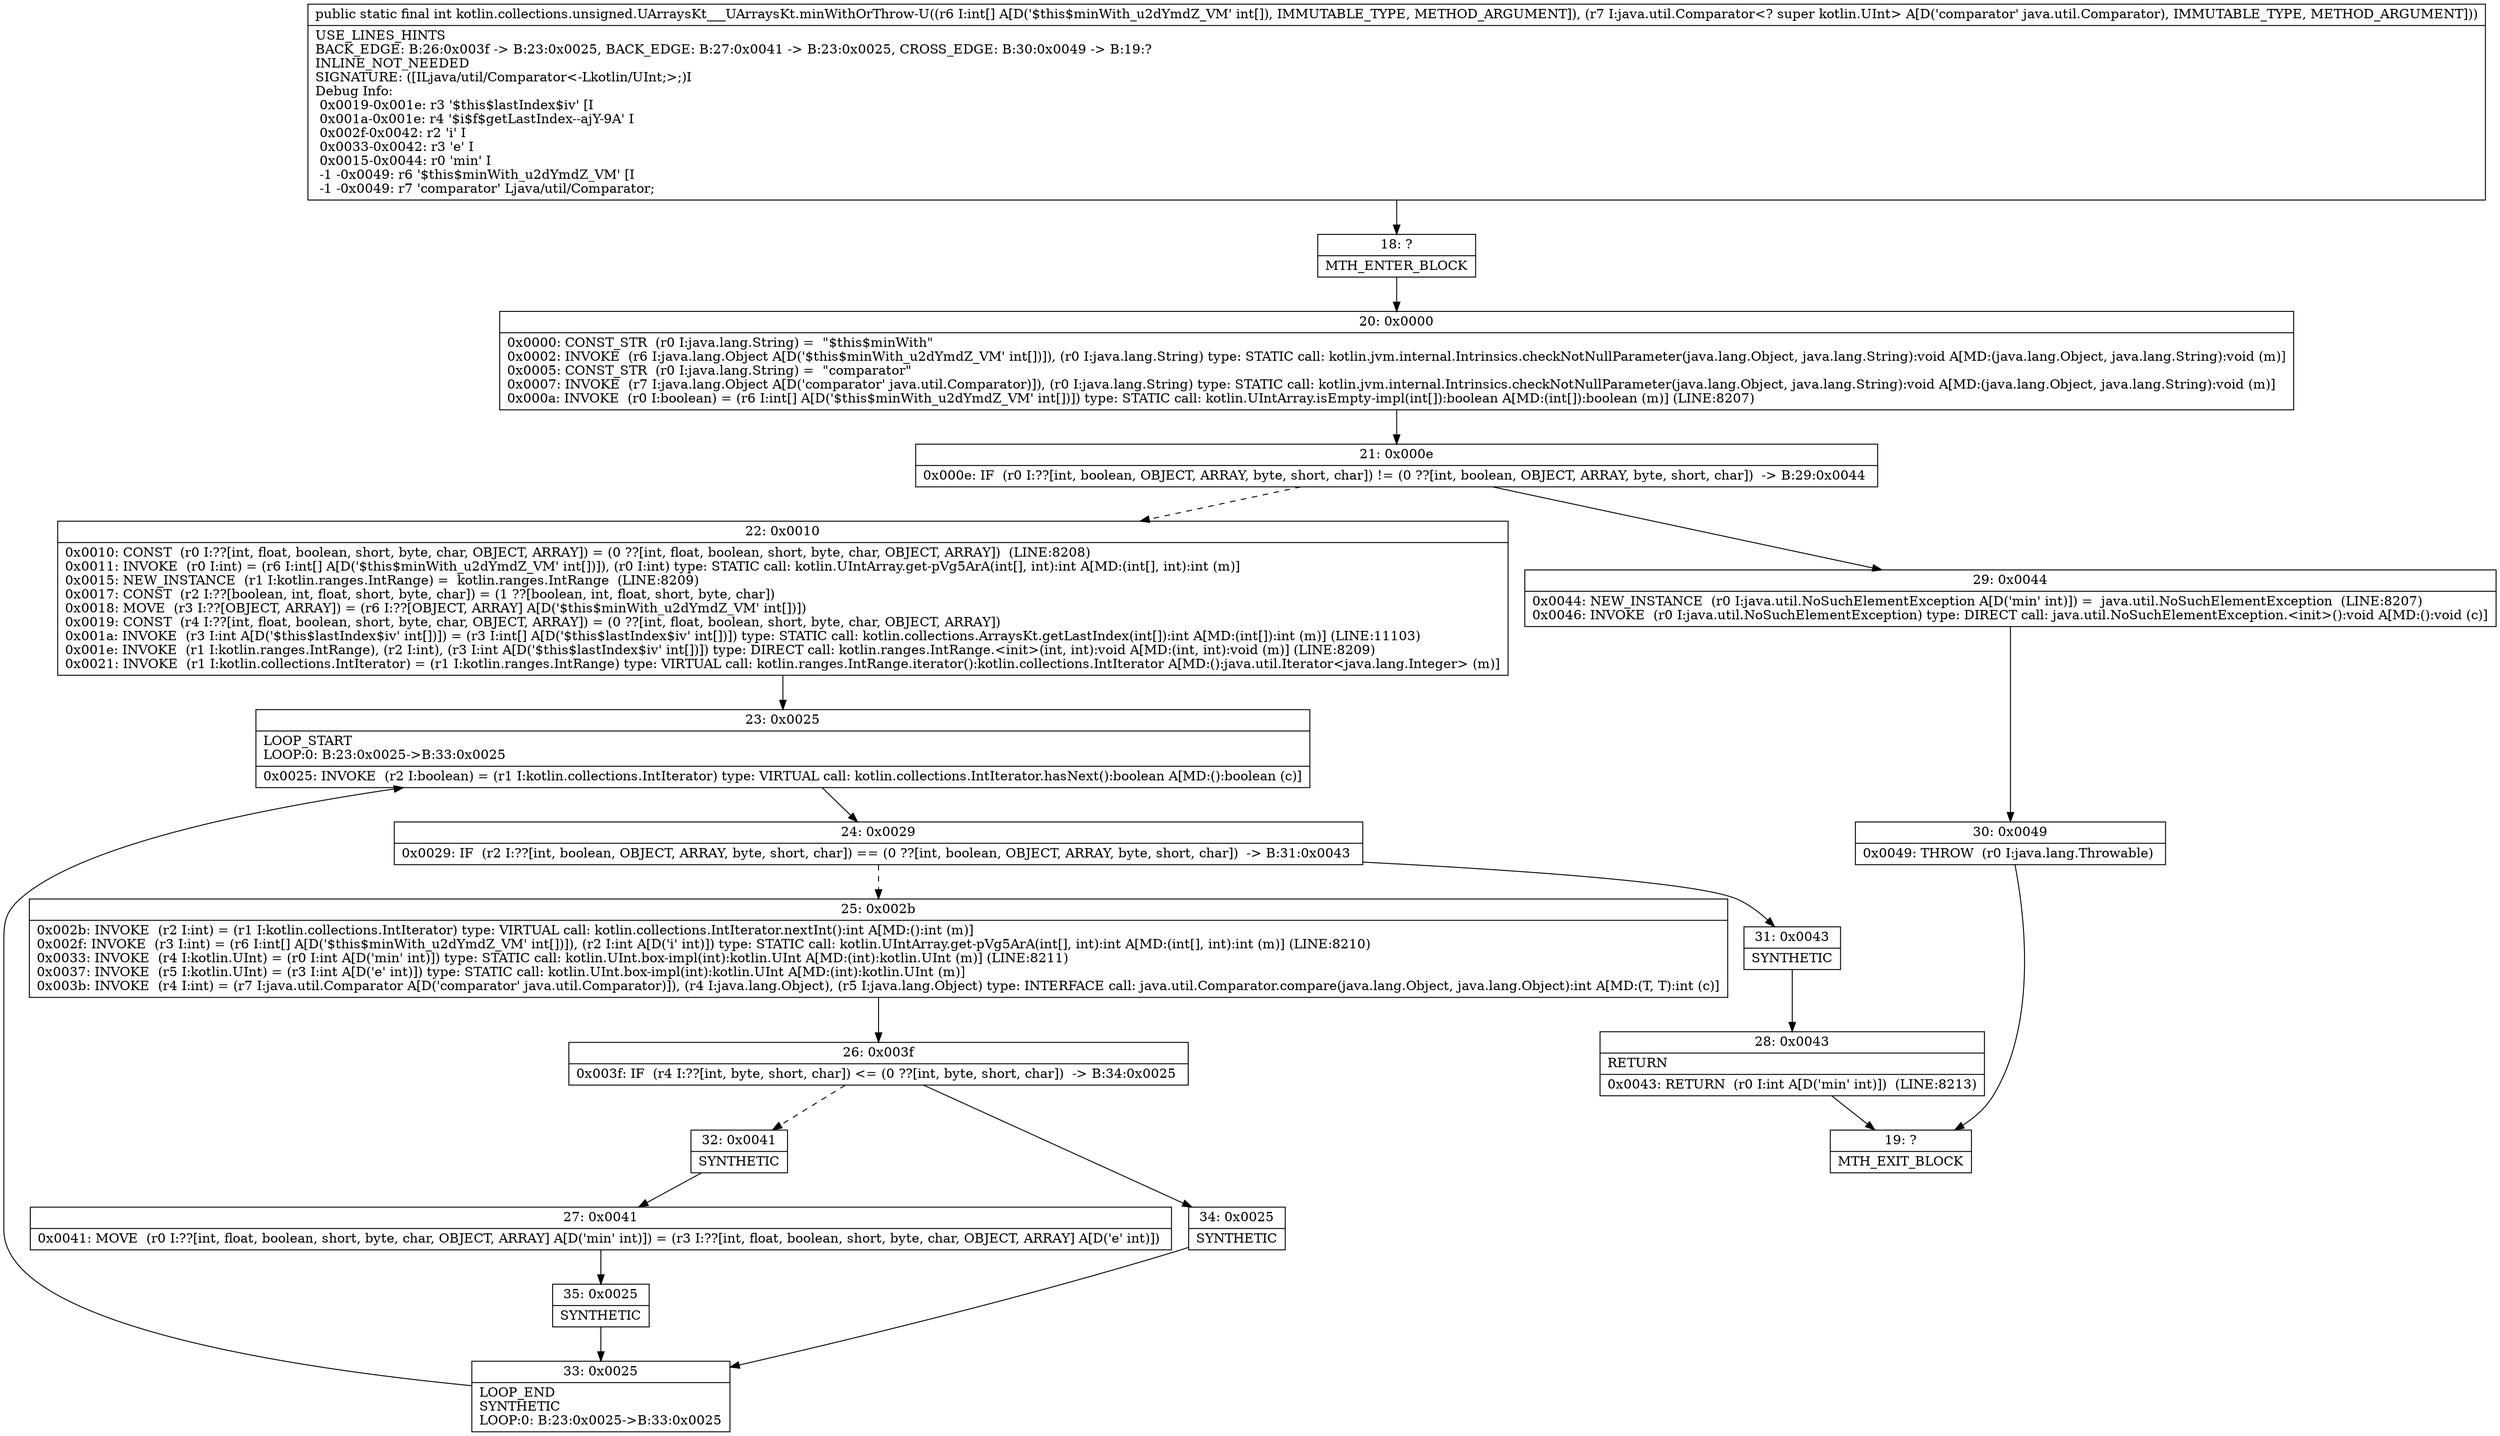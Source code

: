 digraph "CFG forkotlin.collections.unsigned.UArraysKt___UArraysKt.minWithOrThrow\-U([ILjava\/util\/Comparator;)I" {
Node_18 [shape=record,label="{18\:\ ?|MTH_ENTER_BLOCK\l}"];
Node_20 [shape=record,label="{20\:\ 0x0000|0x0000: CONST_STR  (r0 I:java.lang.String) =  \"$this$minWith\" \l0x0002: INVOKE  (r6 I:java.lang.Object A[D('$this$minWith_u2dYmdZ_VM' int[])]), (r0 I:java.lang.String) type: STATIC call: kotlin.jvm.internal.Intrinsics.checkNotNullParameter(java.lang.Object, java.lang.String):void A[MD:(java.lang.Object, java.lang.String):void (m)]\l0x0005: CONST_STR  (r0 I:java.lang.String) =  \"comparator\" \l0x0007: INVOKE  (r7 I:java.lang.Object A[D('comparator' java.util.Comparator)]), (r0 I:java.lang.String) type: STATIC call: kotlin.jvm.internal.Intrinsics.checkNotNullParameter(java.lang.Object, java.lang.String):void A[MD:(java.lang.Object, java.lang.String):void (m)]\l0x000a: INVOKE  (r0 I:boolean) = (r6 I:int[] A[D('$this$minWith_u2dYmdZ_VM' int[])]) type: STATIC call: kotlin.UIntArray.isEmpty\-impl(int[]):boolean A[MD:(int[]):boolean (m)] (LINE:8207)\l}"];
Node_21 [shape=record,label="{21\:\ 0x000e|0x000e: IF  (r0 I:??[int, boolean, OBJECT, ARRAY, byte, short, char]) != (0 ??[int, boolean, OBJECT, ARRAY, byte, short, char])  \-\> B:29:0x0044 \l}"];
Node_22 [shape=record,label="{22\:\ 0x0010|0x0010: CONST  (r0 I:??[int, float, boolean, short, byte, char, OBJECT, ARRAY]) = (0 ??[int, float, boolean, short, byte, char, OBJECT, ARRAY])  (LINE:8208)\l0x0011: INVOKE  (r0 I:int) = (r6 I:int[] A[D('$this$minWith_u2dYmdZ_VM' int[])]), (r0 I:int) type: STATIC call: kotlin.UIntArray.get\-pVg5ArA(int[], int):int A[MD:(int[], int):int (m)]\l0x0015: NEW_INSTANCE  (r1 I:kotlin.ranges.IntRange) =  kotlin.ranges.IntRange  (LINE:8209)\l0x0017: CONST  (r2 I:??[boolean, int, float, short, byte, char]) = (1 ??[boolean, int, float, short, byte, char]) \l0x0018: MOVE  (r3 I:??[OBJECT, ARRAY]) = (r6 I:??[OBJECT, ARRAY] A[D('$this$minWith_u2dYmdZ_VM' int[])]) \l0x0019: CONST  (r4 I:??[int, float, boolean, short, byte, char, OBJECT, ARRAY]) = (0 ??[int, float, boolean, short, byte, char, OBJECT, ARRAY]) \l0x001a: INVOKE  (r3 I:int A[D('$this$lastIndex$iv' int[])]) = (r3 I:int[] A[D('$this$lastIndex$iv' int[])]) type: STATIC call: kotlin.collections.ArraysKt.getLastIndex(int[]):int A[MD:(int[]):int (m)] (LINE:11103)\l0x001e: INVOKE  (r1 I:kotlin.ranges.IntRange), (r2 I:int), (r3 I:int A[D('$this$lastIndex$iv' int[])]) type: DIRECT call: kotlin.ranges.IntRange.\<init\>(int, int):void A[MD:(int, int):void (m)] (LINE:8209)\l0x0021: INVOKE  (r1 I:kotlin.collections.IntIterator) = (r1 I:kotlin.ranges.IntRange) type: VIRTUAL call: kotlin.ranges.IntRange.iterator():kotlin.collections.IntIterator A[MD:():java.util.Iterator\<java.lang.Integer\> (m)]\l}"];
Node_23 [shape=record,label="{23\:\ 0x0025|LOOP_START\lLOOP:0: B:23:0x0025\-\>B:33:0x0025\l|0x0025: INVOKE  (r2 I:boolean) = (r1 I:kotlin.collections.IntIterator) type: VIRTUAL call: kotlin.collections.IntIterator.hasNext():boolean A[MD:():boolean (c)]\l}"];
Node_24 [shape=record,label="{24\:\ 0x0029|0x0029: IF  (r2 I:??[int, boolean, OBJECT, ARRAY, byte, short, char]) == (0 ??[int, boolean, OBJECT, ARRAY, byte, short, char])  \-\> B:31:0x0043 \l}"];
Node_25 [shape=record,label="{25\:\ 0x002b|0x002b: INVOKE  (r2 I:int) = (r1 I:kotlin.collections.IntIterator) type: VIRTUAL call: kotlin.collections.IntIterator.nextInt():int A[MD:():int (m)]\l0x002f: INVOKE  (r3 I:int) = (r6 I:int[] A[D('$this$minWith_u2dYmdZ_VM' int[])]), (r2 I:int A[D('i' int)]) type: STATIC call: kotlin.UIntArray.get\-pVg5ArA(int[], int):int A[MD:(int[], int):int (m)] (LINE:8210)\l0x0033: INVOKE  (r4 I:kotlin.UInt) = (r0 I:int A[D('min' int)]) type: STATIC call: kotlin.UInt.box\-impl(int):kotlin.UInt A[MD:(int):kotlin.UInt (m)] (LINE:8211)\l0x0037: INVOKE  (r5 I:kotlin.UInt) = (r3 I:int A[D('e' int)]) type: STATIC call: kotlin.UInt.box\-impl(int):kotlin.UInt A[MD:(int):kotlin.UInt (m)]\l0x003b: INVOKE  (r4 I:int) = (r7 I:java.util.Comparator A[D('comparator' java.util.Comparator)]), (r4 I:java.lang.Object), (r5 I:java.lang.Object) type: INTERFACE call: java.util.Comparator.compare(java.lang.Object, java.lang.Object):int A[MD:(T, T):int (c)]\l}"];
Node_26 [shape=record,label="{26\:\ 0x003f|0x003f: IF  (r4 I:??[int, byte, short, char]) \<= (0 ??[int, byte, short, char])  \-\> B:34:0x0025 \l}"];
Node_32 [shape=record,label="{32\:\ 0x0041|SYNTHETIC\l}"];
Node_27 [shape=record,label="{27\:\ 0x0041|0x0041: MOVE  (r0 I:??[int, float, boolean, short, byte, char, OBJECT, ARRAY] A[D('min' int)]) = (r3 I:??[int, float, boolean, short, byte, char, OBJECT, ARRAY] A[D('e' int)]) \l}"];
Node_35 [shape=record,label="{35\:\ 0x0025|SYNTHETIC\l}"];
Node_33 [shape=record,label="{33\:\ 0x0025|LOOP_END\lSYNTHETIC\lLOOP:0: B:23:0x0025\-\>B:33:0x0025\l}"];
Node_34 [shape=record,label="{34\:\ 0x0025|SYNTHETIC\l}"];
Node_31 [shape=record,label="{31\:\ 0x0043|SYNTHETIC\l}"];
Node_28 [shape=record,label="{28\:\ 0x0043|RETURN\l|0x0043: RETURN  (r0 I:int A[D('min' int)])  (LINE:8213)\l}"];
Node_19 [shape=record,label="{19\:\ ?|MTH_EXIT_BLOCK\l}"];
Node_29 [shape=record,label="{29\:\ 0x0044|0x0044: NEW_INSTANCE  (r0 I:java.util.NoSuchElementException A[D('min' int)]) =  java.util.NoSuchElementException  (LINE:8207)\l0x0046: INVOKE  (r0 I:java.util.NoSuchElementException) type: DIRECT call: java.util.NoSuchElementException.\<init\>():void A[MD:():void (c)]\l}"];
Node_30 [shape=record,label="{30\:\ 0x0049|0x0049: THROW  (r0 I:java.lang.Throwable) \l}"];
MethodNode[shape=record,label="{public static final int kotlin.collections.unsigned.UArraysKt___UArraysKt.minWithOrThrow\-U((r6 I:int[] A[D('$this$minWith_u2dYmdZ_VM' int[]), IMMUTABLE_TYPE, METHOD_ARGUMENT]), (r7 I:java.util.Comparator\<? super kotlin.UInt\> A[D('comparator' java.util.Comparator), IMMUTABLE_TYPE, METHOD_ARGUMENT]))  | USE_LINES_HINTS\lBACK_EDGE: B:26:0x003f \-\> B:23:0x0025, BACK_EDGE: B:27:0x0041 \-\> B:23:0x0025, CROSS_EDGE: B:30:0x0049 \-\> B:19:?\lINLINE_NOT_NEEDED\lSIGNATURE: ([ILjava\/util\/Comparator\<\-Lkotlin\/UInt;\>;)I\lDebug Info:\l  0x0019\-0x001e: r3 '$this$lastIndex$iv' [I\l  0x001a\-0x001e: r4 '$i$f$getLastIndex\-\-ajY\-9A' I\l  0x002f\-0x0042: r2 'i' I\l  0x0033\-0x0042: r3 'e' I\l  0x0015\-0x0044: r0 'min' I\l  \-1 \-0x0049: r6 '$this$minWith_u2dYmdZ_VM' [I\l  \-1 \-0x0049: r7 'comparator' Ljava\/util\/Comparator;\l}"];
MethodNode -> Node_18;Node_18 -> Node_20;
Node_20 -> Node_21;
Node_21 -> Node_22[style=dashed];
Node_21 -> Node_29;
Node_22 -> Node_23;
Node_23 -> Node_24;
Node_24 -> Node_25[style=dashed];
Node_24 -> Node_31;
Node_25 -> Node_26;
Node_26 -> Node_32[style=dashed];
Node_26 -> Node_34;
Node_32 -> Node_27;
Node_27 -> Node_35;
Node_35 -> Node_33;
Node_33 -> Node_23;
Node_34 -> Node_33;
Node_31 -> Node_28;
Node_28 -> Node_19;
Node_29 -> Node_30;
Node_30 -> Node_19;
}

